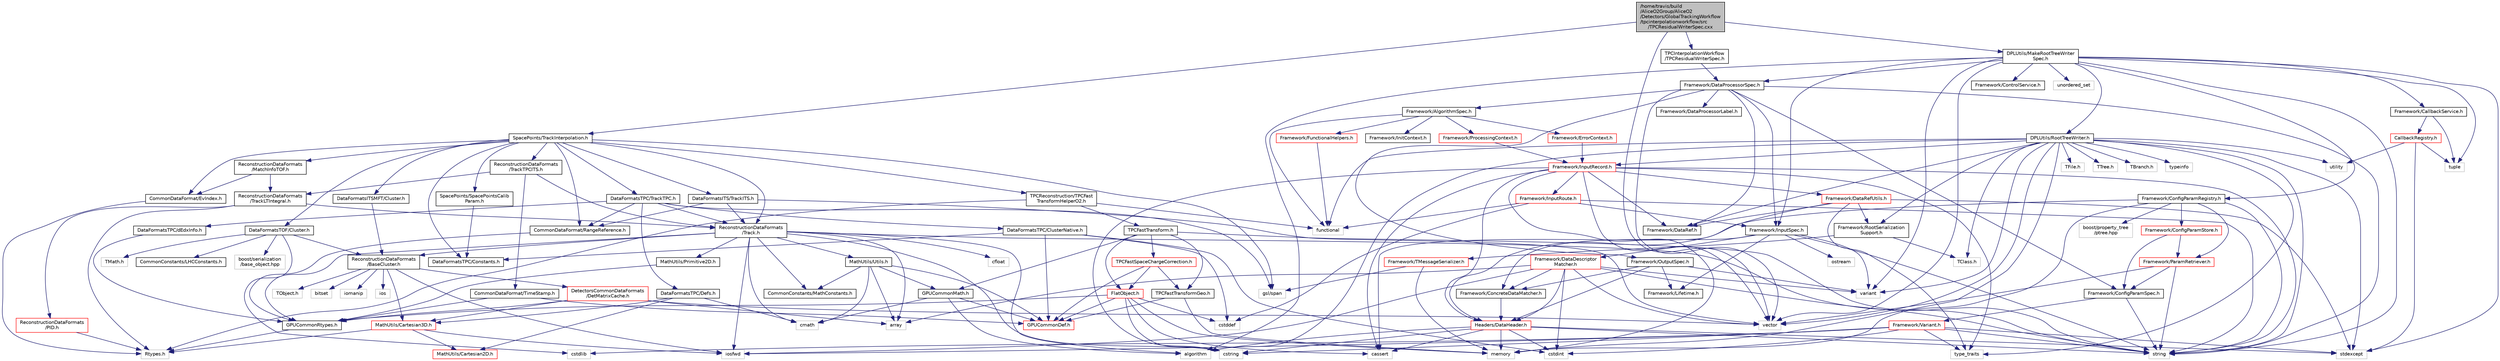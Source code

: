 digraph "/home/travis/build/AliceO2Group/AliceO2/Detectors/GlobalTrackingWorkflow/tpcinterpolationworkflow/src/TPCResidualWriterSpec.cxx"
{
 // INTERACTIVE_SVG=YES
  bgcolor="transparent";
  edge [fontname="Helvetica",fontsize="10",labelfontname="Helvetica",labelfontsize="10"];
  node [fontname="Helvetica",fontsize="10",shape=record];
  Node0 [label="/home/travis/build\l/AliceO2Group/AliceO2\l/Detectors/GlobalTrackingWorkflow\l/tpcinterpolationworkflow/src\l/TPCResidualWriterSpec.cxx",height=0.2,width=0.4,color="black", fillcolor="grey75", style="filled", fontcolor="black"];
  Node0 -> Node1 [color="midnightblue",fontsize="10",style="solid",fontname="Helvetica"];
  Node1 [label="vector",height=0.2,width=0.4,color="grey75"];
  Node0 -> Node2 [color="midnightblue",fontsize="10",style="solid",fontname="Helvetica"];
  Node2 [label="SpacePoints/TrackInterpolation.h",height=0.2,width=0.4,color="black",URL="$d3/d0c/TrackInterpolation_8h.html",tooltip="Definition of the TrackInterpolation class. "];
  Node2 -> Node3 [color="midnightblue",fontsize="10",style="solid",fontname="Helvetica"];
  Node3 [label="gsl/span",height=0.2,width=0.4,color="grey75"];
  Node2 -> Node4 [color="midnightblue",fontsize="10",style="solid",fontname="Helvetica"];
  Node4 [label="CommonDataFormat/EvIndex.h",height=0.2,width=0.4,color="black",URL="$d6/ddf/EvIndex_8h.html",tooltip="Class to store event ID and index in the event for objects like track, cluster... ..."];
  Node4 -> Node5 [color="midnightblue",fontsize="10",style="solid",fontname="Helvetica"];
  Node5 [label="Rtypes.h",height=0.2,width=0.4,color="grey75"];
  Node2 -> Node6 [color="midnightblue",fontsize="10",style="solid",fontname="Helvetica"];
  Node6 [label="CommonDataFormat/RangeReference.h",height=0.2,width=0.4,color="black",URL="$de/d64/RangeReference_8h.html",tooltip="Class to refer to the 1st entry and N elements of some group in the continuous container. "];
  Node6 -> Node7 [color="midnightblue",fontsize="10",style="solid",fontname="Helvetica"];
  Node7 [label="GPUCommonRtypes.h",height=0.2,width=0.4,color="black",URL="$d2/d45/GPUCommonRtypes_8h.html"];
  Node7 -> Node5 [color="midnightblue",fontsize="10",style="solid",fontname="Helvetica"];
  Node2 -> Node8 [color="midnightblue",fontsize="10",style="solid",fontname="Helvetica"];
  Node8 [label="ReconstructionDataFormats\l/Track.h",height=0.2,width=0.4,color="black",URL="$d7/d8b/DataFormats_2Reconstruction_2include_2ReconstructionDataFormats_2Track_8h.html"];
  Node8 -> Node7 [color="midnightblue",fontsize="10",style="solid",fontname="Helvetica"];
  Node8 -> Node9 [color="midnightblue",fontsize="10",style="solid",fontname="Helvetica"];
  Node9 [label="algorithm",height=0.2,width=0.4,color="grey75"];
  Node8 -> Node10 [color="midnightblue",fontsize="10",style="solid",fontname="Helvetica"];
  Node10 [label="array",height=0.2,width=0.4,color="grey75"];
  Node8 -> Node11 [color="midnightblue",fontsize="10",style="solid",fontname="Helvetica"];
  Node11 [label="cfloat",height=0.2,width=0.4,color="grey75"];
  Node8 -> Node12 [color="midnightblue",fontsize="10",style="solid",fontname="Helvetica"];
  Node12 [label="cmath",height=0.2,width=0.4,color="grey75"];
  Node8 -> Node13 [color="midnightblue",fontsize="10",style="solid",fontname="Helvetica"];
  Node13 [label="cstring",height=0.2,width=0.4,color="grey75"];
  Node8 -> Node14 [color="midnightblue",fontsize="10",style="solid",fontname="Helvetica"];
  Node14 [label="iosfwd",height=0.2,width=0.4,color="grey75"];
  Node8 -> Node15 [color="midnightblue",fontsize="10",style="solid",fontname="Helvetica"];
  Node15 [label="ReconstructionDataFormats\l/BaseCluster.h",height=0.2,width=0.4,color="black",URL="$d4/de2/BaseCluster_8h.html"];
  Node15 -> Node16 [color="midnightblue",fontsize="10",style="solid",fontname="Helvetica"];
  Node16 [label="TObject.h",height=0.2,width=0.4,color="grey75"];
  Node15 -> Node17 [color="midnightblue",fontsize="10",style="solid",fontname="Helvetica"];
  Node17 [label="bitset",height=0.2,width=0.4,color="grey75"];
  Node15 -> Node18 [color="midnightblue",fontsize="10",style="solid",fontname="Helvetica"];
  Node18 [label="iomanip",height=0.2,width=0.4,color="grey75"];
  Node15 -> Node19 [color="midnightblue",fontsize="10",style="solid",fontname="Helvetica"];
  Node19 [label="ios",height=0.2,width=0.4,color="grey75"];
  Node15 -> Node14 [color="midnightblue",fontsize="10",style="solid",fontname="Helvetica"];
  Node15 -> Node20 [color="midnightblue",fontsize="10",style="solid",fontname="Helvetica"];
  Node20 [label="DetectorsCommonDataFormats\l/DetMatrixCache.h",height=0.2,width=0.4,color="red",URL="$d4/d20/DetMatrixCache_8h.html"];
  Node20 -> Node7 [color="midnightblue",fontsize="10",style="solid",fontname="Helvetica"];
  Node20 -> Node10 [color="midnightblue",fontsize="10",style="solid",fontname="Helvetica"];
  Node20 -> Node1 [color="midnightblue",fontsize="10",style="solid",fontname="Helvetica"];
  Node20 -> Node42 [color="midnightblue",fontsize="10",style="solid",fontname="Helvetica"];
  Node42 [label="MathUtils/Cartesian3D.h",height=0.2,width=0.4,color="red",URL="$dd/d76/Cartesian3D_8h.html"];
  Node42 -> Node5 [color="midnightblue",fontsize="10",style="solid",fontname="Helvetica"];
  Node42 -> Node14 [color="midnightblue",fontsize="10",style="solid",fontname="Helvetica"];
  Node42 -> Node49 [color="midnightblue",fontsize="10",style="solid",fontname="Helvetica"];
  Node49 [label="MathUtils/Cartesian2D.h",height=0.2,width=0.4,color="red",URL="$d2/dd0/Cartesian2D_8h.html"];
  Node15 -> Node42 [color="midnightblue",fontsize="10",style="solid",fontname="Helvetica"];
  Node8 -> Node28 [color="midnightblue",fontsize="10",style="solid",fontname="Helvetica"];
  Node28 [label="string",height=0.2,width=0.4,color="grey75"];
  Node8 -> Node35 [color="midnightblue",fontsize="10",style="solid",fontname="Helvetica"];
  Node35 [label="CommonConstants/MathConstants.h",height=0.2,width=0.4,color="black",URL="$d6/d84/MathConstants_8h.html",tooltip="useful math constants "];
  Node8 -> Node30 [color="midnightblue",fontsize="10",style="solid",fontname="Helvetica"];
  Node30 [label="MathUtils/Utils.h",height=0.2,width=0.4,color="black",URL="$d9/d52/Common_2MathUtils_2include_2MathUtils_2Utils_8h.html"];
  Node30 -> Node10 [color="midnightblue",fontsize="10",style="solid",fontname="Helvetica"];
  Node30 -> Node12 [color="midnightblue",fontsize="10",style="solid",fontname="Helvetica"];
  Node30 -> Node31 [color="midnightblue",fontsize="10",style="solid",fontname="Helvetica"];
  Node31 [label="GPUCommonDef.h",height=0.2,width=0.4,color="red",URL="$df/d21/GPUCommonDef_8h.html"];
  Node30 -> Node34 [color="midnightblue",fontsize="10",style="solid",fontname="Helvetica"];
  Node34 [label="GPUCommonMath.h",height=0.2,width=0.4,color="black",URL="$d6/da2/GPUCommonMath_8h.html"];
  Node34 -> Node31 [color="midnightblue",fontsize="10",style="solid",fontname="Helvetica"];
  Node34 -> Node12 [color="midnightblue",fontsize="10",style="solid",fontname="Helvetica"];
  Node34 -> Node9 [color="midnightblue",fontsize="10",style="solid",fontname="Helvetica"];
  Node30 -> Node35 [color="midnightblue",fontsize="10",style="solid",fontname="Helvetica"];
  Node8 -> Node52 [color="midnightblue",fontsize="10",style="solid",fontname="Helvetica"];
  Node52 [label="MathUtils/Primitive2D.h",height=0.2,width=0.4,color="black",URL="$d8/d77/Primitive2D_8h.html",tooltip="Declarations of 2D primitives: straight line (XY interval) and circle. "];
  Node52 -> Node7 [color="midnightblue",fontsize="10",style="solid",fontname="Helvetica"];
  Node2 -> Node53 [color="midnightblue",fontsize="10",style="solid",fontname="Helvetica"];
  Node53 [label="ReconstructionDataFormats\l/TrackTPCITS.h",height=0.2,width=0.4,color="black",URL="$d5/d1e/TrackTPCITS_8h.html",tooltip="Result of refitting TPC-ITS matched track. "];
  Node53 -> Node8 [color="midnightblue",fontsize="10",style="solid",fontname="Helvetica"];
  Node53 -> Node54 [color="midnightblue",fontsize="10",style="solid",fontname="Helvetica"];
  Node54 [label="ReconstructionDataFormats\l/TrackLTIntegral.h",height=0.2,width=0.4,color="black",URL="$d6/db1/TrackLTIntegral_8h.html",tooltip="Track Length and TOF integral. "];
  Node54 -> Node5 [color="midnightblue",fontsize="10",style="solid",fontname="Helvetica"];
  Node54 -> Node55 [color="midnightblue",fontsize="10",style="solid",fontname="Helvetica"];
  Node55 [label="ReconstructionDataFormats\l/PID.h",height=0.2,width=0.4,color="red",URL="$d5/d08/DataFormats_2Reconstruction_2include_2ReconstructionDataFormats_2PID_8h.html"];
  Node55 -> Node5 [color="midnightblue",fontsize="10",style="solid",fontname="Helvetica"];
  Node54 -> Node8 [color="midnightblue",fontsize="10",style="solid",fontname="Helvetica"];
  Node53 -> Node57 [color="midnightblue",fontsize="10",style="solid",fontname="Helvetica"];
  Node57 [label="CommonDataFormat/TimeStamp.h",height=0.2,width=0.4,color="black",URL="$df/d5d/common_2include_2CommonDataFormat_2TimeStamp_8h.html"];
  Node57 -> Node7 [color="midnightblue",fontsize="10",style="solid",fontname="Helvetica"];
  Node57 -> Node31 [color="midnightblue",fontsize="10",style="solid",fontname="Helvetica"];
  Node2 -> Node58 [color="midnightblue",fontsize="10",style="solid",fontname="Helvetica"];
  Node58 [label="ReconstructionDataFormats\l/MatchInfoTOF.h",height=0.2,width=0.4,color="black",URL="$d4/d70/MatchInfoTOF_8h.html",tooltip="Class to store the output of the matching to TOF. "];
  Node58 -> Node54 [color="midnightblue",fontsize="10",style="solid",fontname="Helvetica"];
  Node58 -> Node4 [color="midnightblue",fontsize="10",style="solid",fontname="Helvetica"];
  Node2 -> Node59 [color="midnightblue",fontsize="10",style="solid",fontname="Helvetica"];
  Node59 [label="DataFormatsITSMFT/Cluster.h",height=0.2,width=0.4,color="black",URL="$d1/d62/DataFormats_2Detectors_2ITSMFT_2common_2include_2DataFormatsITSMFT_2Cluster_8h.html"];
  Node59 -> Node15 [color="midnightblue",fontsize="10",style="solid",fontname="Helvetica"];
  Node2 -> Node60 [color="midnightblue",fontsize="10",style="solid",fontname="Helvetica"];
  Node60 [label="DataFormatsITS/TrackITS.h",height=0.2,width=0.4,color="black",URL="$d1/d71/TrackITS_8h.html",tooltip="Definition of the ITS track. "];
  Node60 -> Node1 [color="midnightblue",fontsize="10",style="solid",fontname="Helvetica"];
  Node60 -> Node8 [color="midnightblue",fontsize="10",style="solid",fontname="Helvetica"];
  Node60 -> Node6 [color="midnightblue",fontsize="10",style="solid",fontname="Helvetica"];
  Node2 -> Node61 [color="midnightblue",fontsize="10",style="solid",fontname="Helvetica"];
  Node61 [label="DataFormatsTPC/TrackTPC.h",height=0.2,width=0.4,color="black",URL="$d5/dc9/TrackTPC_8h.html"];
  Node61 -> Node8 [color="midnightblue",fontsize="10",style="solid",fontname="Helvetica"];
  Node61 -> Node6 [color="midnightblue",fontsize="10",style="solid",fontname="Helvetica"];
  Node61 -> Node62 [color="midnightblue",fontsize="10",style="solid",fontname="Helvetica"];
  Node62 [label="DataFormatsTPC/ClusterNative.h",height=0.2,width=0.4,color="black",URL="$de/dcd/ClusterNative_8h.html",tooltip="Class of a TPC cluster in TPC-native coordinates (row, time) "];
  Node62 -> Node26 [color="midnightblue",fontsize="10",style="solid",fontname="Helvetica"];
  Node26 [label="cstdint",height=0.2,width=0.4,color="grey75"];
  Node62 -> Node63 [color="midnightblue",fontsize="10",style="solid",fontname="Helvetica"];
  Node63 [label="cstddef",height=0.2,width=0.4,color="grey75"];
  Node62 -> Node64 [color="midnightblue",fontsize="10",style="solid",fontname="Helvetica"];
  Node64 [label="DataFormatsTPC/Constants.h",height=0.2,width=0.4,color="black",URL="$d0/dda/DataFormats_2Detectors_2TPC_2include_2DataFormatsTPC_2Constants_8h.html"];
  Node62 -> Node31 [color="midnightblue",fontsize="10",style="solid",fontname="Helvetica"];
  Node61 -> Node65 [color="midnightblue",fontsize="10",style="solid",fontname="Helvetica"];
  Node65 [label="DataFormatsTPC/Defs.h",height=0.2,width=0.4,color="black",URL="$d1/d73/Defs_8h.html",tooltip="Common definitions for 2D coordinates. "];
  Node65 -> Node12 [color="midnightblue",fontsize="10",style="solid",fontname="Helvetica"];
  Node65 -> Node49 [color="midnightblue",fontsize="10",style="solid",fontname="Helvetica"];
  Node65 -> Node42 [color="midnightblue",fontsize="10",style="solid",fontname="Helvetica"];
  Node61 -> Node66 [color="midnightblue",fontsize="10",style="solid",fontname="Helvetica"];
  Node66 [label="DataFormatsTPC/dEdxInfo.h",height=0.2,width=0.4,color="black",URL="$d5/da8/dEdxInfo_8h.html"];
  Node66 -> Node7 [color="midnightblue",fontsize="10",style="solid",fontname="Helvetica"];
  Node61 -> Node3 [color="midnightblue",fontsize="10",style="solid",fontname="Helvetica"];
  Node2 -> Node64 [color="midnightblue",fontsize="10",style="solid",fontname="Helvetica"];
  Node2 -> Node67 [color="midnightblue",fontsize="10",style="solid",fontname="Helvetica"];
  Node67 [label="DataFormatsTOF/Cluster.h",height=0.2,width=0.4,color="black",URL="$d1/d50/DataFormats_2Detectors_2TOF_2include_2DataFormatsTOF_2Cluster_8h.html"];
  Node67 -> Node15 [color="midnightblue",fontsize="10",style="solid",fontname="Helvetica"];
  Node67 -> Node68 [color="midnightblue",fontsize="10",style="solid",fontname="Helvetica"];
  Node68 [label="boost/serialization\l/base_object.hpp",height=0.2,width=0.4,color="grey75"];
  Node67 -> Node69 [color="midnightblue",fontsize="10",style="solid",fontname="Helvetica"];
  Node69 [label="TMath.h",height=0.2,width=0.4,color="grey75"];
  Node67 -> Node70 [color="midnightblue",fontsize="10",style="solid",fontname="Helvetica"];
  Node70 [label="cstdlib",height=0.2,width=0.4,color="grey75"];
  Node67 -> Node71 [color="midnightblue",fontsize="10",style="solid",fontname="Helvetica"];
  Node71 [label="CommonConstants/LHCConstants.h",height=0.2,width=0.4,color="black",URL="$d4/dc6/LHCConstants_8h.html",tooltip="Header to collect LHC related constants. "];
  Node2 -> Node72 [color="midnightblue",fontsize="10",style="solid",fontname="Helvetica"];
  Node72 [label="SpacePoints/SpacePointsCalib\lParam.h",height=0.2,width=0.4,color="black",URL="$d9/d5b/SpacePointsCalibParam_8h.html",tooltip="Parameters used for TPC space point calibration. "];
  Node72 -> Node64 [color="midnightblue",fontsize="10",style="solid",fontname="Helvetica"];
  Node2 -> Node73 [color="midnightblue",fontsize="10",style="solid",fontname="Helvetica"];
  Node73 [label="TPCReconstruction/TPCFast\lTransformHelperO2.h",height=0.2,width=0.4,color="black",URL="$df/d4b/TPCFastTransformHelperO2_8h.html",tooltip="class to create TPC fast transformation "];
  Node73 -> Node74 [color="midnightblue",fontsize="10",style="solid",fontname="Helvetica"];
  Node74 [label="TPCFastTransform.h",height=0.2,width=0.4,color="black",URL="$d4/db1/TPCFastTransform_8h.html",tooltip="Definition of TPCFastTransform class. "];
  Node74 -> Node75 [color="midnightblue",fontsize="10",style="solid",fontname="Helvetica"];
  Node75 [label="FlatObject.h",height=0.2,width=0.4,color="red",URL="$db/dff/FlatObject_8h.html",tooltip="Definition of FlatObject class. "];
  Node75 -> Node63 [color="midnightblue",fontsize="10",style="solid",fontname="Helvetica"];
  Node75 -> Node37 [color="midnightblue",fontsize="10",style="solid",fontname="Helvetica"];
  Node37 [label="memory",height=0.2,width=0.4,color="grey75"];
  Node75 -> Node13 [color="midnightblue",fontsize="10",style="solid",fontname="Helvetica"];
  Node75 -> Node25 [color="midnightblue",fontsize="10",style="solid",fontname="Helvetica"];
  Node25 [label="cassert",height=0.2,width=0.4,color="grey75"];
  Node75 -> Node31 [color="midnightblue",fontsize="10",style="solid",fontname="Helvetica"];
  Node75 -> Node7 [color="midnightblue",fontsize="10",style="solid",fontname="Helvetica"];
  Node74 -> Node76 [color="midnightblue",fontsize="10",style="solid",fontname="Helvetica"];
  Node76 [label="TPCFastTransformGeo.h",height=0.2,width=0.4,color="black",URL="$d5/dde/TPCFastTransformGeo_8h.html",tooltip="Definition of TPCFastTransformGeo class. "];
  Node76 -> Node31 [color="midnightblue",fontsize="10",style="solid",fontname="Helvetica"];
  Node76 -> Node37 [color="midnightblue",fontsize="10",style="solid",fontname="Helvetica"];
  Node74 -> Node77 [color="midnightblue",fontsize="10",style="solid",fontname="Helvetica"];
  Node77 [label="TPCFastSpaceChargeCorrection.h",height=0.2,width=0.4,color="red",URL="$d8/d93/TPCFastSpaceChargeCorrection_8h.html",tooltip="Definition of TPCFastSpaceChargeCorrection class. "];
  Node77 -> Node76 [color="midnightblue",fontsize="10",style="solid",fontname="Helvetica"];
  Node77 -> Node75 [color="midnightblue",fontsize="10",style="solid",fontname="Helvetica"];
  Node77 -> Node31 [color="midnightblue",fontsize="10",style="solid",fontname="Helvetica"];
  Node74 -> Node34 [color="midnightblue",fontsize="10",style="solid",fontname="Helvetica"];
  Node74 -> Node28 [color="midnightblue",fontsize="10",style="solid",fontname="Helvetica"];
  Node73 -> Node5 [color="midnightblue",fontsize="10",style="solid",fontname="Helvetica"];
  Node73 -> Node80 [color="midnightblue",fontsize="10",style="solid",fontname="Helvetica"];
  Node80 [label="functional",height=0.2,width=0.4,color="grey75"];
  Node0 -> Node81 [color="midnightblue",fontsize="10",style="solid",fontname="Helvetica"];
  Node81 [label="TPCInterpolationWorkflow\l/TPCResidualWriterSpec.h",height=0.2,width=0.4,color="black",URL="$d9/d7b/TPCResidualWriterSpec_8h.html"];
  Node81 -> Node82 [color="midnightblue",fontsize="10",style="solid",fontname="Helvetica"];
  Node82 [label="Framework/DataProcessorSpec.h",height=0.2,width=0.4,color="black",URL="$d0/df4/DataProcessorSpec_8h.html"];
  Node82 -> Node83 [color="midnightblue",fontsize="10",style="solid",fontname="Helvetica"];
  Node83 [label="Framework/AlgorithmSpec.h",height=0.2,width=0.4,color="black",URL="$d0/d14/AlgorithmSpec_8h.html"];
  Node83 -> Node84 [color="midnightblue",fontsize="10",style="solid",fontname="Helvetica"];
  Node84 [label="Framework/ProcessingContext.h",height=0.2,width=0.4,color="red",URL="$de/d6a/ProcessingContext_8h.html"];
  Node84 -> Node85 [color="midnightblue",fontsize="10",style="solid",fontname="Helvetica"];
  Node85 [label="Framework/InputRecord.h",height=0.2,width=0.4,color="red",URL="$d6/d5c/InputRecord_8h.html"];
  Node85 -> Node86 [color="midnightblue",fontsize="10",style="solid",fontname="Helvetica"];
  Node86 [label="Framework/DataRef.h",height=0.2,width=0.4,color="black",URL="$d5/dfb/DataRef_8h.html"];
  Node85 -> Node87 [color="midnightblue",fontsize="10",style="solid",fontname="Helvetica"];
  Node87 [label="Framework/DataRefUtils.h",height=0.2,width=0.4,color="red",URL="$d5/db8/DataRefUtils_8h.html"];
  Node87 -> Node86 [color="midnightblue",fontsize="10",style="solid",fontname="Helvetica"];
  Node87 -> Node88 [color="midnightblue",fontsize="10",style="solid",fontname="Helvetica"];
  Node88 [label="Framework/RootSerialization\lSupport.h",height=0.2,width=0.4,color="black",URL="$db/dff/RootSerializationSupport_8h.html"];
  Node88 -> Node89 [color="midnightblue",fontsize="10",style="solid",fontname="Helvetica"];
  Node89 [label="Framework/TMessageSerializer.h",height=0.2,width=0.4,color="red",URL="$d8/d3c/TMessageSerializer_8h.html"];
  Node89 -> Node3 [color="midnightblue",fontsize="10",style="solid",fontname="Helvetica"];
  Node89 -> Node37 [color="midnightblue",fontsize="10",style="solid",fontname="Helvetica"];
  Node88 -> Node97 [color="midnightblue",fontsize="10",style="solid",fontname="Helvetica"];
  Node97 [label="TClass.h",height=0.2,width=0.4,color="grey75"];
  Node87 -> Node36 [color="midnightblue",fontsize="10",style="solid",fontname="Helvetica"];
  Node36 [label="Headers/DataHeader.h",height=0.2,width=0.4,color="red",URL="$dc/dcd/DataHeader_8h.html"];
  Node36 -> Node26 [color="midnightblue",fontsize="10",style="solid",fontname="Helvetica"];
  Node36 -> Node37 [color="midnightblue",fontsize="10",style="solid",fontname="Helvetica"];
  Node36 -> Node25 [color="midnightblue",fontsize="10",style="solid",fontname="Helvetica"];
  Node36 -> Node13 [color="midnightblue",fontsize="10",style="solid",fontname="Helvetica"];
  Node36 -> Node9 [color="midnightblue",fontsize="10",style="solid",fontname="Helvetica"];
  Node36 -> Node38 [color="midnightblue",fontsize="10",style="solid",fontname="Helvetica"];
  Node38 [label="stdexcept",height=0.2,width=0.4,color="grey75"];
  Node36 -> Node28 [color="midnightblue",fontsize="10",style="solid",fontname="Helvetica"];
  Node87 -> Node38 [color="midnightblue",fontsize="10",style="solid",fontname="Helvetica"];
  Node87 -> Node29 [color="midnightblue",fontsize="10",style="solid",fontname="Helvetica"];
  Node29 [label="type_traits",height=0.2,width=0.4,color="grey75"];
  Node85 -> Node143 [color="midnightblue",fontsize="10",style="solid",fontname="Helvetica"];
  Node143 [label="Framework/InputRoute.h",height=0.2,width=0.4,color="red",URL="$d5/d19/InputRoute_8h.html"];
  Node143 -> Node122 [color="midnightblue",fontsize="10",style="solid",fontname="Helvetica"];
  Node122 [label="Framework/InputSpec.h",height=0.2,width=0.4,color="black",URL="$d5/d3f/InputSpec_8h.html"];
  Node122 -> Node119 [color="midnightblue",fontsize="10",style="solid",fontname="Helvetica"];
  Node119 [label="Framework/Lifetime.h",height=0.2,width=0.4,color="black",URL="$dc/dca/Lifetime_8h.html"];
  Node122 -> Node120 [color="midnightblue",fontsize="10",style="solid",fontname="Helvetica"];
  Node120 [label="Framework/ConcreteDataMatcher.h",height=0.2,width=0.4,color="black",URL="$d0/d1b/ConcreteDataMatcher_8h.html"];
  Node120 -> Node36 [color="midnightblue",fontsize="10",style="solid",fontname="Helvetica"];
  Node122 -> Node123 [color="midnightblue",fontsize="10",style="solid",fontname="Helvetica"];
  Node123 [label="Framework/DataDescriptor\lMatcher.h",height=0.2,width=0.4,color="red",URL="$d3/da3/DataDescriptorMatcher_8h.html"];
  Node123 -> Node120 [color="midnightblue",fontsize="10",style="solid",fontname="Helvetica"];
  Node123 -> Node36 [color="midnightblue",fontsize="10",style="solid",fontname="Helvetica"];
  Node123 -> Node10 [color="midnightblue",fontsize="10",style="solid",fontname="Helvetica"];
  Node123 -> Node26 [color="midnightblue",fontsize="10",style="solid",fontname="Helvetica"];
  Node123 -> Node14 [color="midnightblue",fontsize="10",style="solid",fontname="Helvetica"];
  Node123 -> Node28 [color="midnightblue",fontsize="10",style="solid",fontname="Helvetica"];
  Node123 -> Node121 [color="midnightblue",fontsize="10",style="solid",fontname="Helvetica"];
  Node121 [label="variant",height=0.2,width=0.4,color="grey75"];
  Node123 -> Node1 [color="midnightblue",fontsize="10",style="solid",fontname="Helvetica"];
  Node122 -> Node28 [color="midnightblue",fontsize="10",style="solid",fontname="Helvetica"];
  Node122 -> Node138 [color="midnightblue",fontsize="10",style="solid",fontname="Helvetica"];
  Node138 [label="ostream",height=0.2,width=0.4,color="grey75"];
  Node122 -> Node121 [color="midnightblue",fontsize="10",style="solid",fontname="Helvetica"];
  Node143 -> Node63 [color="midnightblue",fontsize="10",style="solid",fontname="Helvetica"];
  Node143 -> Node28 [color="midnightblue",fontsize="10",style="solid",fontname="Helvetica"];
  Node143 -> Node80 [color="midnightblue",fontsize="10",style="solid",fontname="Helvetica"];
  Node85 -> Node36 [color="midnightblue",fontsize="10",style="solid",fontname="Helvetica"];
  Node85 -> Node28 [color="midnightblue",fontsize="10",style="solid",fontname="Helvetica"];
  Node85 -> Node1 [color="midnightblue",fontsize="10",style="solid",fontname="Helvetica"];
  Node85 -> Node13 [color="midnightblue",fontsize="10",style="solid",fontname="Helvetica"];
  Node85 -> Node25 [color="midnightblue",fontsize="10",style="solid",fontname="Helvetica"];
  Node85 -> Node37 [color="midnightblue",fontsize="10",style="solid",fontname="Helvetica"];
  Node85 -> Node29 [color="midnightblue",fontsize="10",style="solid",fontname="Helvetica"];
  Node83 -> Node166 [color="midnightblue",fontsize="10",style="solid",fontname="Helvetica"];
  Node166 [label="Framework/ErrorContext.h",height=0.2,width=0.4,color="red",URL="$d7/dad/ErrorContext_8h.html"];
  Node166 -> Node85 [color="midnightblue",fontsize="10",style="solid",fontname="Helvetica"];
  Node83 -> Node171 [color="midnightblue",fontsize="10",style="solid",fontname="Helvetica"];
  Node171 [label="Framework/InitContext.h",height=0.2,width=0.4,color="black",URL="$d4/d2b/InitContext_8h.html"];
  Node83 -> Node172 [color="midnightblue",fontsize="10",style="solid",fontname="Helvetica"];
  Node172 [label="Framework/FunctionalHelpers.h",height=0.2,width=0.4,color="red",URL="$de/d9b/FunctionalHelpers_8h.html"];
  Node172 -> Node80 [color="midnightblue",fontsize="10",style="solid",fontname="Helvetica"];
  Node83 -> Node80 [color="midnightblue",fontsize="10",style="solid",fontname="Helvetica"];
  Node82 -> Node174 [color="midnightblue",fontsize="10",style="solid",fontname="Helvetica"];
  Node174 [label="Framework/ConfigParamSpec.h",height=0.2,width=0.4,color="black",URL="$d0/d1c/ConfigParamSpec_8h.html"];
  Node174 -> Node175 [color="midnightblue",fontsize="10",style="solid",fontname="Helvetica"];
  Node175 [label="Framework/Variant.h",height=0.2,width=0.4,color="red",URL="$de/d56/Variant_8h.html"];
  Node175 -> Node29 [color="midnightblue",fontsize="10",style="solid",fontname="Helvetica"];
  Node175 -> Node13 [color="midnightblue",fontsize="10",style="solid",fontname="Helvetica"];
  Node175 -> Node26 [color="midnightblue",fontsize="10",style="solid",fontname="Helvetica"];
  Node175 -> Node70 [color="midnightblue",fontsize="10",style="solid",fontname="Helvetica"];
  Node175 -> Node38 [color="midnightblue",fontsize="10",style="solid",fontname="Helvetica"];
  Node175 -> Node14 [color="midnightblue",fontsize="10",style="solid",fontname="Helvetica"];
  Node175 -> Node28 [color="midnightblue",fontsize="10",style="solid",fontname="Helvetica"];
  Node174 -> Node28 [color="midnightblue",fontsize="10",style="solid",fontname="Helvetica"];
  Node82 -> Node177 [color="midnightblue",fontsize="10",style="solid",fontname="Helvetica"];
  Node177 [label="Framework/DataProcessorLabel.h",height=0.2,width=0.4,color="black",URL="$d1/df2/DataProcessorLabel_8h.html"];
  Node82 -> Node86 [color="midnightblue",fontsize="10",style="solid",fontname="Helvetica"];
  Node82 -> Node122 [color="midnightblue",fontsize="10",style="solid",fontname="Helvetica"];
  Node82 -> Node118 [color="midnightblue",fontsize="10",style="solid",fontname="Helvetica"];
  Node118 [label="Framework/OutputSpec.h",height=0.2,width=0.4,color="black",URL="$db/d2d/OutputSpec_8h.html"];
  Node118 -> Node36 [color="midnightblue",fontsize="10",style="solid",fontname="Helvetica"];
  Node118 -> Node119 [color="midnightblue",fontsize="10",style="solid",fontname="Helvetica"];
  Node118 -> Node120 [color="midnightblue",fontsize="10",style="solid",fontname="Helvetica"];
  Node118 -> Node121 [color="midnightblue",fontsize="10",style="solid",fontname="Helvetica"];
  Node82 -> Node28 [color="midnightblue",fontsize="10",style="solid",fontname="Helvetica"];
  Node82 -> Node1 [color="midnightblue",fontsize="10",style="solid",fontname="Helvetica"];
  Node0 -> Node178 [color="midnightblue",fontsize="10",style="solid",fontname="Helvetica"];
  Node178 [label="DPLUtils/MakeRootTreeWriter\lSpec.h",height=0.2,width=0.4,color="black",URL="$d5/dc8/MakeRootTreeWriterSpec_8h.html",tooltip="Configurable generator for RootTreeWriter processor spec. "];
  Node178 -> Node179 [color="midnightblue",fontsize="10",style="solid",fontname="Helvetica"];
  Node179 [label="DPLUtils/RootTreeWriter.h",height=0.2,width=0.4,color="black",URL="$dd/d8d/RootTreeWriter_8h.html",tooltip="A generic writer for ROOT TTrees. "];
  Node179 -> Node88 [color="midnightblue",fontsize="10",style="solid",fontname="Helvetica"];
  Node179 -> Node85 [color="midnightblue",fontsize="10",style="solid",fontname="Helvetica"];
  Node179 -> Node86 [color="midnightblue",fontsize="10",style="solid",fontname="Helvetica"];
  Node179 -> Node180 [color="midnightblue",fontsize="10",style="solid",fontname="Helvetica"];
  Node180 [label="TFile.h",height=0.2,width=0.4,color="grey75"];
  Node179 -> Node181 [color="midnightblue",fontsize="10",style="solid",fontname="Helvetica"];
  Node181 [label="TTree.h",height=0.2,width=0.4,color="grey75"];
  Node179 -> Node182 [color="midnightblue",fontsize="10",style="solid",fontname="Helvetica"];
  Node182 [label="TBranch.h",height=0.2,width=0.4,color="grey75"];
  Node179 -> Node97 [color="midnightblue",fontsize="10",style="solid",fontname="Helvetica"];
  Node179 -> Node1 [color="midnightblue",fontsize="10",style="solid",fontname="Helvetica"];
  Node179 -> Node80 [color="midnightblue",fontsize="10",style="solid",fontname="Helvetica"];
  Node179 -> Node28 [color="midnightblue",fontsize="10",style="solid",fontname="Helvetica"];
  Node179 -> Node38 [color="midnightblue",fontsize="10",style="solid",fontname="Helvetica"];
  Node179 -> Node29 [color="midnightblue",fontsize="10",style="solid",fontname="Helvetica"];
  Node179 -> Node152 [color="midnightblue",fontsize="10",style="solid",fontname="Helvetica"];
  Node152 [label="typeinfo",height=0.2,width=0.4,color="grey75"];
  Node179 -> Node37 [color="midnightblue",fontsize="10",style="solid",fontname="Helvetica"];
  Node179 -> Node105 [color="midnightblue",fontsize="10",style="solid",fontname="Helvetica"];
  Node105 [label="utility",height=0.2,width=0.4,color="grey75"];
  Node179 -> Node9 [color="midnightblue",fontsize="10",style="solid",fontname="Helvetica"];
  Node179 -> Node121 [color="midnightblue",fontsize="10",style="solid",fontname="Helvetica"];
  Node178 -> Node122 [color="midnightblue",fontsize="10",style="solid",fontname="Helvetica"];
  Node178 -> Node183 [color="midnightblue",fontsize="10",style="solid",fontname="Helvetica"];
  Node183 [label="Framework/ConfigParamRegistry.h",height=0.2,width=0.4,color="black",URL="$de/dc6/ConfigParamRegistry_8h.html"];
  Node183 -> Node184 [color="midnightblue",fontsize="10",style="solid",fontname="Helvetica"];
  Node184 [label="Framework/ParamRetriever.h",height=0.2,width=0.4,color="red",URL="$df/d72/ParamRetriever_8h.html"];
  Node184 -> Node174 [color="midnightblue",fontsize="10",style="solid",fontname="Helvetica"];
  Node184 -> Node28 [color="midnightblue",fontsize="10",style="solid",fontname="Helvetica"];
  Node184 -> Node1 [color="midnightblue",fontsize="10",style="solid",fontname="Helvetica"];
  Node183 -> Node186 [color="midnightblue",fontsize="10",style="solid",fontname="Helvetica"];
  Node186 [label="Framework/ConfigParamStore.h",height=0.2,width=0.4,color="red",URL="$dd/daf/ConfigParamStore_8h.html"];
  Node186 -> Node184 [color="midnightblue",fontsize="10",style="solid",fontname="Helvetica"];
  Node186 -> Node174 [color="midnightblue",fontsize="10",style="solid",fontname="Helvetica"];
  Node183 -> Node187 [color="midnightblue",fontsize="10",style="solid",fontname="Helvetica"];
  Node187 [label="boost/property_tree\l/ptree.hpp",height=0.2,width=0.4,color="grey75"];
  Node183 -> Node37 [color="midnightblue",fontsize="10",style="solid",fontname="Helvetica"];
  Node183 -> Node28 [color="midnightblue",fontsize="10",style="solid",fontname="Helvetica"];
  Node183 -> Node25 [color="midnightblue",fontsize="10",style="solid",fontname="Helvetica"];
  Node178 -> Node82 [color="midnightblue",fontsize="10",style="solid",fontname="Helvetica"];
  Node178 -> Node188 [color="midnightblue",fontsize="10",style="solid",fontname="Helvetica"];
  Node188 [label="Framework/CallbackService.h",height=0.2,width=0.4,color="black",URL="$d9/d7f/CallbackService_8h.html"];
  Node188 -> Node189 [color="midnightblue",fontsize="10",style="solid",fontname="Helvetica"];
  Node189 [label="CallbackRegistry.h",height=0.2,width=0.4,color="red",URL="$d7/d3e/CallbackRegistry_8h.html",tooltip="A generic registry for callbacks. "];
  Node189 -> Node190 [color="midnightblue",fontsize="10",style="solid",fontname="Helvetica"];
  Node190 [label="tuple",height=0.2,width=0.4,color="grey75"];
  Node189 -> Node38 [color="midnightblue",fontsize="10",style="solid",fontname="Helvetica"];
  Node189 -> Node105 [color="midnightblue",fontsize="10",style="solid",fontname="Helvetica"];
  Node188 -> Node190 [color="midnightblue",fontsize="10",style="solid",fontname="Helvetica"];
  Node178 -> Node191 [color="midnightblue",fontsize="10",style="solid",fontname="Helvetica"];
  Node191 [label="Framework/ControlService.h",height=0.2,width=0.4,color="black",URL="$d2/d43/ControlService_8h.html"];
  Node178 -> Node9 [color="midnightblue",fontsize="10",style="solid",fontname="Helvetica"];
  Node178 -> Node1 [color="midnightblue",fontsize="10",style="solid",fontname="Helvetica"];
  Node178 -> Node28 [color="midnightblue",fontsize="10",style="solid",fontname="Helvetica"];
  Node178 -> Node38 [color="midnightblue",fontsize="10",style="solid",fontname="Helvetica"];
  Node178 -> Node121 [color="midnightblue",fontsize="10",style="solid",fontname="Helvetica"];
  Node178 -> Node192 [color="midnightblue",fontsize="10",style="solid",fontname="Helvetica"];
  Node192 [label="unordered_set",height=0.2,width=0.4,color="grey75"];
  Node178 -> Node190 [color="midnightblue",fontsize="10",style="solid",fontname="Helvetica"];
}
